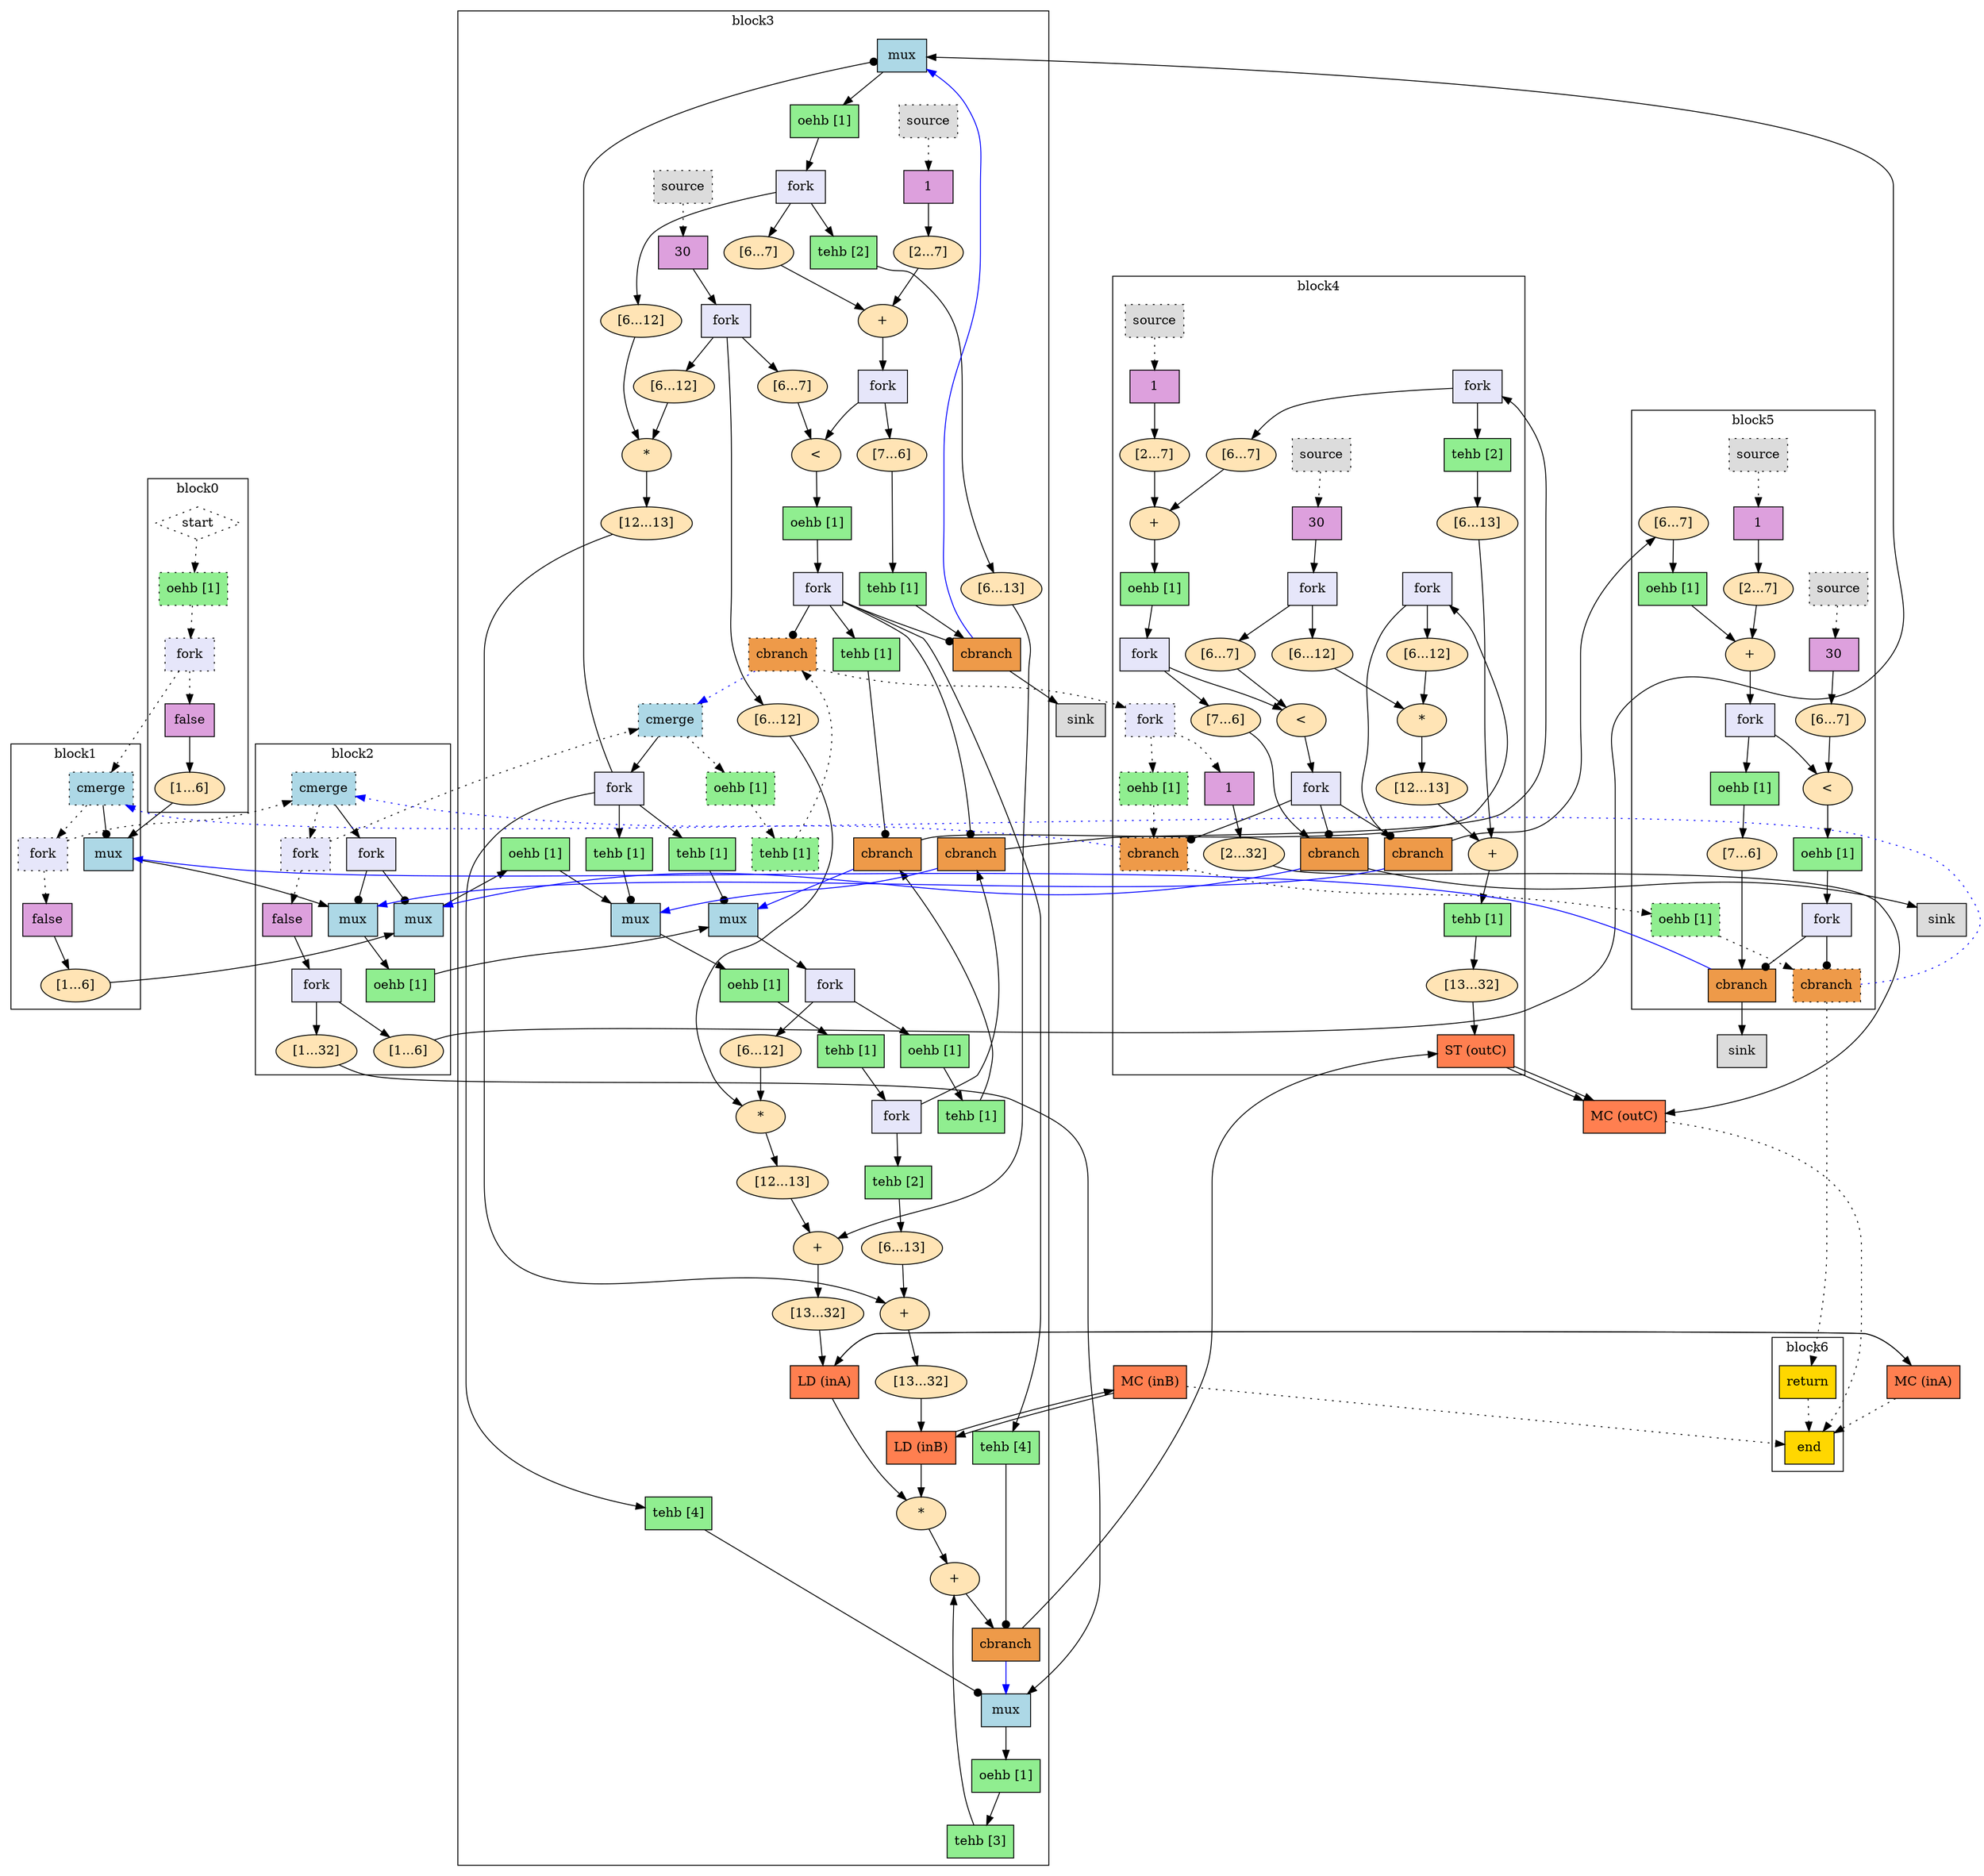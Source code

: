 Digraph G {
  splines=spline;
  compound=true; // Allow edges between clusters
  // Units/Channels in BB 0
  subgraph "cluster0" {
    label="block0"
    // Units from function arguments
    "start" [mlir_op="handshake.func", shape=diamond, label="start", style="dotted", ]
    // Units in BB 0
    "oehb0" [mlir_op="handshake.oehb", label="oehb [1]", fillcolor=lightgreen, shape="box", style="filled, dotted", ]
    "fork0" [mlir_op="handshake.fork", label="fork", fillcolor=lavender, shape="box", style="filled, dotted", ]
    "constant0" [mlir_op="handshake.constant", label="false", fillcolor=plum, shape="box", style="filled", ]
    "extsi10" [mlir_op="arith.extsi", label="[1...6]", fillcolor=moccasin, shape="oval", style="filled", ]
    // Channels from function arguments
    "start" -> "oehb0" [style="dotted", dir="both", arrowtail="none", arrowhead="normal", ]
    // Channels in BB 0
    "oehb0" -> "fork0" [style="dotted", dir="both", arrowtail="none", arrowhead="normal", ]
    "fork0" -> "constant0" [style="dotted", dir="both", arrowtail="none", arrowhead="normal", ]
    "constant0" -> "extsi10" [style="solid", dir="both", arrowtail="none", arrowhead="normal", ]
  }
  // Units/Channels in BB 1
  subgraph "cluster1" {
    label="block1"
    // Units in BB 1
    "mux7" [mlir_op="handshake.mux", label="mux", fillcolor=lightblue, shape="box", style="filled", ]
    "control_merge6" [mlir_op="handshake.control_merge", label="cmerge", fillcolor=lightblue, shape="box", style="filled, dotted", ]
    "fork1" [mlir_op="handshake.fork", label="fork", fillcolor=lavender, shape="box", style="filled, dotted", ]
    "constant1" [mlir_op="handshake.constant", label="false", fillcolor=plum, shape="box", style="filled", ]
    "extsi11" [mlir_op="arith.extsi", label="[1...6]", fillcolor=moccasin, shape="oval", style="filled", ]
    // Channels in BB 1
    "control_merge6" -> "fork1" [style="dotted", dir="both", arrowtail="none", arrowhead="normal", ]
    "control_merge6" -> "mux7" [style="solid", dir="both", arrowtail="none", arrowhead="dot", ]
    "fork1" -> "constant1" [style="dotted", dir="both", arrowtail="none", arrowhead="normal", ]
    "constant1" -> "extsi11" [style="solid", dir="both", arrowtail="none", arrowhead="normal", ]
  }
  // Units/Channels in BB 2
  subgraph "cluster2" {
    label="block2"
    // Units in BB 2
    "mux8" [mlir_op="handshake.mux", label="mux", fillcolor=lightblue, shape="box", style="filled", ]
    "mux9" [mlir_op="handshake.mux", label="mux", fillcolor=lightblue, shape="box", style="filled", ]
    "control_merge7" [mlir_op="handshake.control_merge", label="cmerge", fillcolor=lightblue, shape="box", style="filled, dotted", ]
    "fork2" [mlir_op="handshake.fork", label="fork", fillcolor=lavender, shape="box", style="filled", ]
    "fork3" [mlir_op="handshake.fork", label="fork", fillcolor=lavender, shape="box", style="filled, dotted", ]
    "constant3" [mlir_op="handshake.constant", label="false", fillcolor=plum, shape="box", style="filled", ]
    "fork4" [mlir_op="handshake.fork", label="fork", fillcolor=lavender, shape="box", style="filled", ]
    "extsi12" [mlir_op="arith.extsi", label="[1...6]", fillcolor=moccasin, shape="oval", style="filled", ]
    "extsi13" [mlir_op="arith.extsi", label="[1...32]", fillcolor=moccasin, shape="oval", style="filled", ]
    "oehb1" [mlir_op="handshake.oehb", label="oehb [1]", fillcolor=lightgreen, shape="box", style="filled", ]
    // Channels in BB 2
    "mux9" -> "oehb1" [style="solid", dir="both", arrowtail="none", arrowhead="normal", ]
    "control_merge7" -> "fork3" [style="dotted", dir="both", arrowtail="none", arrowhead="normal", ]
    "control_merge7" -> "fork2" [style="solid", dir="both", arrowtail="none", arrowhead="normal", ]
    "fork2" -> "mux9" [style="solid", dir="both", arrowtail="none", arrowhead="dot", ]
    "fork2" -> "mux8" [style="solid", dir="both", arrowtail="none", arrowhead="dot", ]
    "fork3" -> "constant3" [style="dotted", dir="both", arrowtail="none", arrowhead="normal", ]
    "constant3" -> "fork4" [style="solid", dir="both", arrowtail="none", arrowhead="normal", ]
    "fork4" -> "extsi12" [style="solid", dir="both", arrowtail="none", arrowhead="normal", ]
    "fork4" -> "extsi13" [style="solid", dir="both", arrowtail="none", arrowhead="normal", ]
  }
  // Units/Channels in BB 3
  subgraph "cluster3" {
    label="block3"
    // Units in BB 3
    "mux10" [mlir_op="handshake.mux", label="mux", fillcolor=lightblue, shape="box", style="filled", ]
    "oehb3" [mlir_op="handshake.oehb", label="oehb [1]", fillcolor=lightgreen, shape="box", style="filled", ]
    "fork5" [mlir_op="handshake.fork", label="fork", fillcolor=lavender, shape="box", style="filled", ]
    "tehb0" [mlir_op="handshake.tehb", label="tehb [2]", fillcolor=lightgreen, shape="box", style="filled", ]
    "extsi14" [mlir_op="arith.extsi", label="[6...13]", fillcolor=moccasin, shape="oval", style="filled", ]
    "extsi15" [mlir_op="arith.extsi", label="[6...7]", fillcolor=moccasin, shape="oval", style="filled", ]
    "extsi16" [mlir_op="arith.extsi", label="[6...12]", fillcolor=moccasin, shape="oval", style="filled", ]
    "tehb8" [mlir_op="handshake.tehb", label="tehb [4]", fillcolor=lightgreen, shape="box", style="filled", ]
    "mux4" [mlir_op="handshake.mux", label="mux", fillcolor=lightblue, shape="box", style="filled", ]
    "tehb6" [mlir_op="handshake.tehb", label="tehb [1]", fillcolor=lightgreen, shape="box", style="filled", ]
    "mux11" [mlir_op="handshake.mux", label="mux", fillcolor=lightblue, shape="box", style="filled", ]
    "fork6" [mlir_op="handshake.fork", label="fork", fillcolor=lavender, shape="box", style="filled", ]
    "extsi17" [mlir_op="arith.extsi", label="[6...12]", fillcolor=moccasin, shape="oval", style="filled", ]
    "oehb2" [mlir_op="handshake.oehb", label="oehb [1]", fillcolor=lightgreen, shape="box", style="filled", ]
    "tehb7" [mlir_op="handshake.tehb", label="tehb [1]", fillcolor=lightgreen, shape="box", style="filled", ]
    "mux12" [mlir_op="handshake.mux", label="mux", fillcolor=lightblue, shape="box", style="filled", ]
    "oehb6" [mlir_op="handshake.oehb", label="oehb [1]", fillcolor=lightgreen, shape="box", style="filled", ]
    "tehb3" [mlir_op="handshake.tehb", label="tehb [1]", fillcolor=lightgreen, shape="box", style="filled", ]
    "fork7" [mlir_op="handshake.fork", label="fork", fillcolor=lavender, shape="box", style="filled", ]
    "tehb4" [mlir_op="handshake.tehb", label="tehb [2]", fillcolor=lightgreen, shape="box", style="filled", ]
    "extsi18" [mlir_op="arith.extsi", label="[6...13]", fillcolor=moccasin, shape="oval", style="filled", ]
    "control_merge8" [mlir_op="handshake.control_merge", label="cmerge", fillcolor=lightblue, shape="box", style="filled, dotted", ]
    "fork8" [mlir_op="handshake.fork", label="fork", fillcolor=lavender, shape="box", style="filled", ]
    "source0" [mlir_op="handshake.source", label="source", fillcolor=gainsboro, shape="box", style="filled, dotted", ]
    "constant14" [mlir_op="handshake.constant", label="30", fillcolor=plum, shape="box", style="filled", ]
    "fork9" [mlir_op="handshake.fork", label="fork", fillcolor=lavender, shape="box", style="filled", ]
    "extsi19" [mlir_op="arith.extsi", label="[6...12]", fillcolor=moccasin, shape="oval", style="filled", ]
    "extsi20" [mlir_op="arith.extsi", label="[6...7]", fillcolor=moccasin, shape="oval", style="filled", ]
    "extsi21" [mlir_op="arith.extsi", label="[6...12]", fillcolor=moccasin, shape="oval", style="filled", ]
    "source1" [mlir_op="handshake.source", label="source", fillcolor=gainsboro, shape="box", style="filled, dotted", ]
    "constant15" [mlir_op="handshake.constant", label="1", fillcolor=plum, shape="box", style="filled", ]
    "extsi22" [mlir_op="arith.extsi", label="[2...7]", fillcolor=moccasin, shape="oval", style="filled", ]
    "muli4" [mlir_op="arith.muli", label="*", fillcolor=moccasin, shape="oval", style="filled", ]
    "extsi23" [mlir_op="arith.extsi", label="[12...13]", fillcolor=moccasin, shape="oval", style="filled", ]
    "addi7" [mlir_op="arith.addi", label="+", fillcolor=moccasin, shape="oval", style="filled", ]
    "extsi24" [mlir_op="arith.extsi", label="[13...32]", fillcolor=moccasin, shape="oval", style="filled", ]
    "mc_load0" [mlir_op="handshake.mc_load", label="LD (inA)", fillcolor=coral, shape="box", style="filled", ]
    "muli5" [mlir_op="arith.muli", label="*", fillcolor=moccasin, shape="oval", style="filled", ]
    "extsi25" [mlir_op="arith.extsi", label="[12...13]", fillcolor=moccasin, shape="oval", style="filled", ]
    "addi8" [mlir_op="arith.addi", label="+", fillcolor=moccasin, shape="oval", style="filled", ]
    "extsi26" [mlir_op="arith.extsi", label="[13...32]", fillcolor=moccasin, shape="oval", style="filled", ]
    "mc_load1" [mlir_op="handshake.mc_load", label="LD (inB)", fillcolor=coral, shape="box", style="filled", ]
    "muli0" [mlir_op="arith.muli", label="*", fillcolor=moccasin, shape="oval", style="filled", ]
    "oehb4" [mlir_op="handshake.oehb", label="oehb [1]", fillcolor=lightgreen, shape="box", style="filled", ]
    "tehb1" [mlir_op="handshake.tehb", label="tehb [3]", fillcolor=lightgreen, shape="box", style="filled", ]
    "addi0" [mlir_op="arith.addi", label="+", fillcolor=moccasin, shape="oval", style="filled", ]
    "addi9" [mlir_op="arith.addi", label="+", fillcolor=moccasin, shape="oval", style="filled", ]
    "fork10" [mlir_op="handshake.fork", label="fork", fillcolor=lavender, shape="box", style="filled", ]
    "trunci0" [mlir_op="arith.trunci", label="[7...6]", fillcolor=moccasin, shape="oval", style="filled", ]
    "cmpi3" [mlir_op="arith.cmpi<", label="<", fillcolor=moccasin, shape="oval", style="filled", ]
    "oehb8" [mlir_op="handshake.oehb", label="oehb [1]", fillcolor=lightgreen, shape="box", style="filled", ]
    "fork11" [mlir_op="handshake.fork", label="fork", fillcolor=lavender, shape="box", style="filled", ]
    "tehb9" [mlir_op="handshake.tehb", label="tehb [1]", fillcolor=lightgreen, shape="box", style="filled", ]
    "cond_br0" [mlir_op="handshake.cond_br", label="cbranch", fillcolor=tan2, shape="box", style="filled", ]
    "tehb11" [mlir_op="handshake.tehb", label="tehb [4]", fillcolor=lightgreen, shape="box", style="filled", ]
    "cond_br4" [mlir_op="handshake.cond_br", label="cbranch", fillcolor=tan2, shape="box", style="filled", ]
    "oehb5" [mlir_op="handshake.oehb", label="oehb [1]", fillcolor=lightgreen, shape="box", style="filled", ]
    "tehb2" [mlir_op="handshake.tehb", label="tehb [1]", fillcolor=lightgreen, shape="box", style="filled", ]
    "tehb10" [mlir_op="handshake.tehb", label="tehb [1]", fillcolor=lightgreen, shape="box", style="filled", ]
    "cond_br1" [mlir_op="handshake.cond_br", label="cbranch", fillcolor=tan2, shape="box", style="filled", ]
    "cond_br2" [mlir_op="handshake.cond_br", label="cbranch", fillcolor=tan2, shape="box", style="filled", ]
    "oehb7" [mlir_op="handshake.oehb", label="oehb [1]", fillcolor=lightgreen, shape="box", style="filled, dotted", ]
    "tehb5" [mlir_op="handshake.tehb", label="tehb [1]", fillcolor=lightgreen, shape="box", style="filled, dotted", ]
    "cond_br7" [mlir_op="handshake.cond_br", label="cbranch", fillcolor=tan2, shape="box", style="filled, dotted", ]
    // Channels in BB 3
    "mux10" -> "oehb3" [style="solid", dir="both", arrowtail="none", arrowhead="normal", ]
    "oehb3" -> "fork5" [style="solid", dir="both", arrowtail="none", arrowhead="normal", ]
    "fork5" -> "tehb0" [style="solid", dir="both", arrowtail="none", arrowhead="normal", ]
    "fork5" -> "extsi15" [style="solid", dir="both", arrowtail="none", arrowhead="normal", ]
    "fork5" -> "extsi16" [style="solid", dir="both", arrowtail="none", arrowhead="normal", ]
    "tehb0" -> "extsi14" [style="solid", dir="both", arrowtail="none", arrowhead="normal", ]
    "extsi14" -> "addi7" [style="solid", dir="both", arrowtail="none", arrowhead="normal", ]
    "extsi15" -> "addi9" [style="solid", dir="both", arrowtail="none", arrowhead="normal", ]
    "extsi16" -> "muli5" [style="solid", dir="both", arrowtail="none", arrowhead="normal", ]
    "tehb8" -> "mux4" [style="solid", dir="both", arrowtail="none", arrowhead="dot", ]
    "mux4" -> "oehb4" [style="solid", dir="both", arrowtail="none", arrowhead="normal", ]
    "tehb6" -> "mux11" [style="solid", dir="both", arrowtail="none", arrowhead="dot", ]
    "mux11" -> "fork6" [style="solid", dir="both", arrowtail="none", arrowhead="normal", ]
    "fork6" -> "oehb5" [style="solid", dir="both", arrowtail="none", arrowhead="normal", ]
    "fork6" -> "extsi17" [style="solid", dir="both", arrowtail="none", arrowhead="normal", ]
    "extsi17" -> "muli4" [style="solid", dir="both", arrowtail="none", arrowhead="normal", ]
    "oehb2" -> "mux12" [style="solid", dir="both", arrowtail="none", arrowhead="normal", ]
    "tehb7" -> "mux12" [style="solid", dir="both", arrowtail="none", arrowhead="dot", ]
    "mux12" -> "oehb6" [style="solid", dir="both", arrowtail="none", arrowhead="normal", ]
    "oehb6" -> "tehb3" [style="solid", dir="both", arrowtail="none", arrowhead="normal", ]
    "tehb3" -> "fork7" [style="solid", dir="both", arrowtail="none", arrowhead="normal", ]
    "fork7" -> "cond_br2" [style="solid", dir="both", arrowtail="none", arrowhead="normal", ]
    "fork7" -> "tehb4" [style="solid", dir="both", arrowtail="none", arrowhead="normal", ]
    "tehb4" -> "extsi18" [style="solid", dir="both", arrowtail="none", arrowhead="normal", ]
    "extsi18" -> "addi8" [style="solid", dir="both", arrowtail="none", arrowhead="normal", ]
    "control_merge8" -> "oehb7" [style="dotted", dir="both", arrowtail="none", arrowhead="normal", ]
    "control_merge8" -> "fork8" [style="solid", dir="both", arrowtail="none", arrowhead="normal", ]
    "fork8" -> "tehb6" [style="solid", dir="both", arrowtail="none", arrowhead="normal", ]
    "fork8" -> "tehb7" [style="solid", dir="both", arrowtail="none", arrowhead="normal", ]
    "fork8" -> "mux10" [style="solid", dir="both", arrowtail="none", arrowhead="dot", ]
    "fork8" -> "tehb8" [style="solid", dir="both", arrowtail="none", arrowhead="normal", ]
    "source0" -> "constant14" [style="dotted", dir="both", arrowtail="none", arrowhead="normal", ]
    "constant14" -> "fork9" [style="solid", dir="both", arrowtail="none", arrowhead="normal", ]
    "fork9" -> "extsi19" [style="solid", dir="both", arrowtail="none", arrowhead="normal", ]
    "fork9" -> "extsi20" [style="solid", dir="both", arrowtail="none", arrowhead="normal", ]
    "fork9" -> "extsi21" [style="solid", dir="both", arrowtail="none", arrowhead="normal", ]
    "extsi19" -> "muli4" [style="solid", dir="both", arrowtail="none", arrowhead="normal", ]
    "extsi20" -> "cmpi3" [style="solid", dir="both", arrowtail="none", arrowhead="normal", ]
    "extsi21" -> "muli5" [style="solid", dir="both", arrowtail="none", arrowhead="normal", ]
    "source1" -> "constant15" [style="dotted", dir="both", arrowtail="none", arrowhead="normal", ]
    "constant15" -> "extsi22" [style="solid", dir="both", arrowtail="none", arrowhead="normal", ]
    "extsi22" -> "addi9" [style="solid", dir="both", arrowtail="none", arrowhead="normal", ]
    "muli4" -> "extsi23" [style="solid", dir="both", arrowtail="none", arrowhead="normal", ]
    "extsi23" -> "addi7" [style="solid", dir="both", arrowtail="none", arrowhead="normal", ]
    "addi7" -> "extsi24" [style="solid", dir="both", arrowtail="none", arrowhead="normal", ]
    "extsi24" -> "mc_load0" [style="solid", dir="both", arrowtail="none", arrowhead="normal", ]
    "mc_load0" -> "muli0" [style="solid", dir="both", arrowtail="none", arrowhead="normal", ]
    "muli5" -> "extsi25" [style="solid", dir="both", arrowtail="none", arrowhead="normal", ]
    "extsi25" -> "addi8" [style="solid", dir="both", arrowtail="none", arrowhead="normal", ]
    "addi8" -> "extsi26" [style="solid", dir="both", arrowtail="none", arrowhead="normal", ]
    "extsi26" -> "mc_load1" [style="solid", dir="both", arrowtail="none", arrowhead="normal", ]
    "mc_load1" -> "muli0" [style="solid", dir="both", arrowtail="none", arrowhead="normal", ]
    "muli0" -> "addi0" [style="solid", dir="both", arrowtail="none", arrowhead="normal", ]
    "oehb4" -> "tehb1" [style="solid", dir="both", arrowtail="none", arrowhead="normal", ]
    "tehb1" -> "addi0" [style="solid", dir="both", arrowtail="none", arrowhead="normal", ]
    "addi0" -> "cond_br4" [style="solid", dir="both", arrowtail="none", arrowhead="normal", ]
    "addi9" -> "fork10" [style="solid", dir="both", arrowtail="none", arrowhead="normal", ]
    "fork10" -> "trunci0" [style="solid", dir="both", arrowtail="none", arrowhead="normal", ]
    "fork10" -> "cmpi3" [style="solid", dir="both", arrowtail="none", arrowhead="normal", ]
    "trunci0" -> "tehb9" [style="solid", dir="both", arrowtail="none", arrowhead="normal", ]
    "cmpi3" -> "oehb8" [style="solid", dir="both", arrowtail="none", arrowhead="normal", ]
    "oehb8" -> "fork11" [style="solid", dir="both", arrowtail="none", arrowhead="normal", ]
    "fork11" -> "cond_br0" [style="solid", dir="both", arrowtail="none", arrowhead="dot", ]
    "fork11" -> "tehb10" [style="solid", dir="both", arrowtail="none", arrowhead="normal", ]
    "fork11" -> "cond_br2" [style="solid", dir="both", arrowtail="none", arrowhead="dot", ]
    "fork11" -> "tehb11" [style="solid", dir="both", arrowtail="none", arrowhead="normal", ]
    "fork11" -> "cond_br7" [style="solid", dir="both", arrowtail="none", arrowhead="dot", ]
    "tehb9" -> "cond_br0" [style="solid", dir="both", arrowtail="none", arrowhead="normal", ]
    "cond_br0" -> "mux10" [style="solid", dir="both", arrowtail="none", arrowhead="normal",  color="blue"]
    "tehb11" -> "cond_br4" [style="solid", dir="both", arrowtail="none", arrowhead="dot", ]
    "cond_br4" -> "mux4" [style="solid", dir="both", arrowtail="none", arrowhead="normal",  color="blue"]
    "oehb5" -> "tehb2" [style="solid", dir="both", arrowtail="none", arrowhead="normal", ]
    "tehb2" -> "cond_br1" [style="solid", dir="both", arrowtail="none", arrowhead="normal", ]
    "tehb10" -> "cond_br1" [style="solid", dir="both", arrowtail="none", arrowhead="dot", ]
    "cond_br1" -> "mux11" [style="solid", dir="both", arrowtail="none", arrowhead="normal",  color="blue"]
    "cond_br2" -> "mux12" [style="solid", dir="both", arrowtail="none", arrowhead="normal",  color="blue"]
    "oehb7" -> "tehb5" [style="dotted", dir="both", arrowtail="none", arrowhead="normal", ]
    "tehb5" -> "cond_br7" [style="dotted", dir="both", arrowtail="none", arrowhead="normal", ]
    "cond_br7" -> "control_merge8" [style="dotted", dir="both", arrowtail="none", arrowhead="normal",  color="blue"]
  }
  // Units/Channels in BB 4
  subgraph "cluster4" {
    label="block4"
    // Units in BB 4
    "fork12" [mlir_op="handshake.fork", label="fork", fillcolor=lavender, shape="box", style="filled", ]
    "extsi27" [mlir_op="arith.extsi", label="[6...12]", fillcolor=moccasin, shape="oval", style="filled", ]
    "fork13" [mlir_op="handshake.fork", label="fork", fillcolor=lavender, shape="box", style="filled", ]
    "tehb12" [mlir_op="handshake.tehb", label="tehb [2]", fillcolor=lightgreen, shape="box", style="filled", ]
    "extsi28" [mlir_op="arith.extsi", label="[6...13]", fillcolor=moccasin, shape="oval", style="filled", ]
    "extsi29" [mlir_op="arith.extsi", label="[6...7]", fillcolor=moccasin, shape="oval", style="filled", ]
    "fork14" [mlir_op="handshake.fork", label="fork", fillcolor=lavender, shape="box", style="filled, dotted", ]
    "constant16" [mlir_op="handshake.constant", label="1", fillcolor=plum, shape="box", style="filled", ]
    "extsi5" [mlir_op="arith.extsi", label="[2...32]", fillcolor=moccasin, shape="oval", style="filled", ]
    "source2" [mlir_op="handshake.source", label="source", fillcolor=gainsboro, shape="box", style="filled, dotted", ]
    "constant17" [mlir_op="handshake.constant", label="30", fillcolor=plum, shape="box", style="filled", ]
    "fork15" [mlir_op="handshake.fork", label="fork", fillcolor=lavender, shape="box", style="filled", ]
    "extsi30" [mlir_op="arith.extsi", label="[6...12]", fillcolor=moccasin, shape="oval", style="filled", ]
    "extsi31" [mlir_op="arith.extsi", label="[6...7]", fillcolor=moccasin, shape="oval", style="filled", ]
    "source3" [mlir_op="handshake.source", label="source", fillcolor=gainsboro, shape="box", style="filled, dotted", ]
    "constant18" [mlir_op="handshake.constant", label="1", fillcolor=plum, shape="box", style="filled", ]
    "extsi32" [mlir_op="arith.extsi", label="[2...7]", fillcolor=moccasin, shape="oval", style="filled", ]
    "muli6" [mlir_op="arith.muli", label="*", fillcolor=moccasin, shape="oval", style="filled", ]
    "extsi33" [mlir_op="arith.extsi", label="[12...13]", fillcolor=moccasin, shape="oval", style="filled", ]
    "addi10" [mlir_op="arith.addi", label="+", fillcolor=moccasin, shape="oval", style="filled", ]
    "tehb13" [mlir_op="handshake.tehb", label="tehb [1]", fillcolor=lightgreen, shape="box", style="filled", ]
    "extsi34" [mlir_op="arith.extsi", label="[13...32]", fillcolor=moccasin, shape="oval", style="filled", ]
    "mc_store0" [mlir_op="handshake.mc_store", label="ST (outC)", fillcolor=coral, shape="box", style="filled", ]
    "addi11" [mlir_op="arith.addi", label="+", fillcolor=moccasin, shape="oval", style="filled", ]
    "oehb10" [mlir_op="handshake.oehb", label="oehb [1]", fillcolor=lightgreen, shape="box", style="filled", ]
    "fork16" [mlir_op="handshake.fork", label="fork", fillcolor=lavender, shape="box", style="filled", ]
    "trunci1" [mlir_op="arith.trunci", label="[7...6]", fillcolor=moccasin, shape="oval", style="filled", ]
    "cmpi4" [mlir_op="arith.cmpi<", label="<", fillcolor=moccasin, shape="oval", style="filled", ]
    "fork17" [mlir_op="handshake.fork", label="fork", fillcolor=lavender, shape="box", style="filled", ]
    "cond_br13" [mlir_op="handshake.cond_br", label="cbranch", fillcolor=tan2, shape="box", style="filled", ]
    "cond_br14" [mlir_op="handshake.cond_br", label="cbranch", fillcolor=tan2, shape="box", style="filled", ]
    "oehb9" [mlir_op="handshake.oehb", label="oehb [1]", fillcolor=lightgreen, shape="box", style="filled, dotted", ]
    "cond_br10" [mlir_op="handshake.cond_br", label="cbranch", fillcolor=tan2, shape="box", style="filled, dotted", ]
    // Channels in BB 4
    "fork12" -> "cond_br14" [style="solid", dir="both", arrowtail="none", arrowhead="normal", ]
    "fork12" -> "extsi27" [style="solid", dir="both", arrowtail="none", arrowhead="normal", ]
    "extsi27" -> "muli6" [style="solid", dir="both", arrowtail="none", arrowhead="normal", ]
    "fork13" -> "tehb12" [style="solid", dir="both", arrowtail="none", arrowhead="normal", ]
    "fork13" -> "extsi29" [style="solid", dir="both", arrowtail="none", arrowhead="normal", ]
    "tehb12" -> "extsi28" [style="solid", dir="both", arrowtail="none", arrowhead="normal", ]
    "extsi28" -> "addi10" [style="solid", dir="both", arrowtail="none", arrowhead="normal", ]
    "extsi29" -> "addi11" [style="solid", dir="both", arrowtail="none", arrowhead="normal", ]
    "fork14" -> "oehb9" [style="dotted", dir="both", arrowtail="none", arrowhead="normal", ]
    "fork14" -> "constant16" [style="dotted", dir="both", arrowtail="none", arrowhead="normal", ]
    "constant16" -> "extsi5" [style="solid", dir="both", arrowtail="none", arrowhead="normal", ]
    "source2" -> "constant17" [style="dotted", dir="both", arrowtail="none", arrowhead="normal", ]
    "constant17" -> "fork15" [style="solid", dir="both", arrowtail="none", arrowhead="normal", ]
    "fork15" -> "extsi30" [style="solid", dir="both", arrowtail="none", arrowhead="normal", ]
    "fork15" -> "extsi31" [style="solid", dir="both", arrowtail="none", arrowhead="normal", ]
    "extsi30" -> "muli6" [style="solid", dir="both", arrowtail="none", arrowhead="normal", ]
    "extsi31" -> "cmpi4" [style="solid", dir="both", arrowtail="none", arrowhead="normal", ]
    "source3" -> "constant18" [style="dotted", dir="both", arrowtail="none", arrowhead="normal", ]
    "constant18" -> "extsi32" [style="solid", dir="both", arrowtail="none", arrowhead="normal", ]
    "extsi32" -> "addi11" [style="solid", dir="both", arrowtail="none", arrowhead="normal", ]
    "muli6" -> "extsi33" [style="solid", dir="both", arrowtail="none", arrowhead="normal", ]
    "extsi33" -> "addi10" [style="solid", dir="both", arrowtail="none", arrowhead="normal", ]
    "addi10" -> "tehb13" [style="solid", dir="both", arrowtail="none", arrowhead="normal", ]
    "tehb13" -> "extsi34" [style="solid", dir="both", arrowtail="none", arrowhead="normal", ]
    "extsi34" -> "mc_store0" [style="solid", dir="both", arrowtail="none", arrowhead="normal", ]
    "addi11" -> "oehb10" [style="solid", dir="both", arrowtail="none", arrowhead="normal", ]
    "oehb10" -> "fork16" [style="solid", dir="both", arrowtail="none", arrowhead="normal", ]
    "fork16" -> "trunci1" [style="solid", dir="both", arrowtail="none", arrowhead="normal", ]
    "fork16" -> "cmpi4" [style="solid", dir="both", arrowtail="none", arrowhead="normal", ]
    "trunci1" -> "cond_br13" [style="solid", dir="both", arrowtail="none", arrowhead="normal", ]
    "cmpi4" -> "fork17" [style="solid", dir="both", arrowtail="none", arrowhead="normal", ]
    "fork17" -> "cond_br13" [style="solid", dir="both", arrowtail="none", arrowhead="dot", ]
    "fork17" -> "cond_br14" [style="solid", dir="both", arrowtail="none", arrowhead="dot", ]
    "fork17" -> "cond_br10" [style="solid", dir="both", arrowtail="none", arrowhead="dot", ]
    "oehb9" -> "cond_br10" [style="dotted", dir="both", arrowtail="none", arrowhead="normal", ]
  }
  // Units/Channels in BB 5
  subgraph "cluster5" {
    label="block5"
    // Units in BB 5
    "extsi35" [mlir_op="arith.extsi", label="[6...7]", fillcolor=moccasin, shape="oval", style="filled", ]
    "source4" [mlir_op="handshake.source", label="source", fillcolor=gainsboro, shape="box", style="filled, dotted", ]
    "constant19" [mlir_op="handshake.constant", label="30", fillcolor=plum, shape="box", style="filled", ]
    "extsi36" [mlir_op="arith.extsi", label="[6...7]", fillcolor=moccasin, shape="oval", style="filled", ]
    "source5" [mlir_op="handshake.source", label="source", fillcolor=gainsboro, shape="box", style="filled, dotted", ]
    "constant20" [mlir_op="handshake.constant", label="1", fillcolor=plum, shape="box", style="filled", ]
    "extsi37" [mlir_op="arith.extsi", label="[2...7]", fillcolor=moccasin, shape="oval", style="filled", ]
    "oehb11" [mlir_op="handshake.oehb", label="oehb [1]", fillcolor=lightgreen, shape="box", style="filled", ]
    "addi12" [mlir_op="arith.addi", label="+", fillcolor=moccasin, shape="oval", style="filled", ]
    "fork18" [mlir_op="handshake.fork", label="fork", fillcolor=lavender, shape="box", style="filled", ]
    "oehb13" [mlir_op="handshake.oehb", label="oehb [1]", fillcolor=lightgreen, shape="box", style="filled", ]
    "trunci2" [mlir_op="arith.trunci", label="[7...6]", fillcolor=moccasin, shape="oval", style="filled", ]
    "cmpi5" [mlir_op="arith.cmpi<", label="<", fillcolor=moccasin, shape="oval", style="filled", ]
    "oehb14" [mlir_op="handshake.oehb", label="oehb [1]", fillcolor=lightgreen, shape="box", style="filled", ]
    "fork19" [mlir_op="handshake.fork", label="fork", fillcolor=lavender, shape="box", style="filled", ]
    "cond_br15" [mlir_op="handshake.cond_br", label="cbranch", fillcolor=tan2, shape="box", style="filled", ]
    "oehb12" [mlir_op="handshake.oehb", label="oehb [1]", fillcolor=lightgreen, shape="box", style="filled, dotted", ]
    "cond_br12" [mlir_op="handshake.cond_br", label="cbranch", fillcolor=tan2, shape="box", style="filled, dotted", ]
    // Channels in BB 5
    "extsi35" -> "oehb11" [style="solid", dir="both", arrowtail="none", arrowhead="normal", ]
    "source4" -> "constant19" [style="dotted", dir="both", arrowtail="none", arrowhead="normal", ]
    "constant19" -> "extsi36" [style="solid", dir="both", arrowtail="none", arrowhead="normal", ]
    "extsi36" -> "cmpi5" [style="solid", dir="both", arrowtail="none", arrowhead="normal", ]
    "source5" -> "constant20" [style="dotted", dir="both", arrowtail="none", arrowhead="normal", ]
    "constant20" -> "extsi37" [style="solid", dir="both", arrowtail="none", arrowhead="normal", ]
    "extsi37" -> "addi12" [style="solid", dir="both", arrowtail="none", arrowhead="normal", ]
    "oehb11" -> "addi12" [style="solid", dir="both", arrowtail="none", arrowhead="normal", ]
    "addi12" -> "fork18" [style="solid", dir="both", arrowtail="none", arrowhead="normal", ]
    "fork18" -> "oehb13" [style="solid", dir="both", arrowtail="none", arrowhead="normal", ]
    "fork18" -> "cmpi5" [style="solid", dir="both", arrowtail="none", arrowhead="normal", ]
    "oehb13" -> "trunci2" [style="solid", dir="both", arrowtail="none", arrowhead="normal", ]
    "trunci2" -> "cond_br15" [style="solid", dir="both", arrowtail="none", arrowhead="normal", ]
    "cmpi5" -> "oehb14" [style="solid", dir="both", arrowtail="none", arrowhead="normal", ]
    "oehb14" -> "fork19" [style="solid", dir="both", arrowtail="none", arrowhead="normal", ]
    "fork19" -> "cond_br15" [style="solid", dir="both", arrowtail="none", arrowhead="dot", ]
    "fork19" -> "cond_br12" [style="solid", dir="both", arrowtail="none", arrowhead="dot", ]
    "oehb12" -> "cond_br12" [style="dotted", dir="both", arrowtail="none", arrowhead="normal", ]
  }
  // Units/Channels in BB 6
  subgraph "cluster6" {
    label="block6"
    // Units in BB 6
    "return1" [mlir_op="handshake.return", label="return", fillcolor=gold, shape="box", style="filled", ]
    "end0" [mlir_op="handshake.end", label="end", fillcolor=gold, shape="box", style="filled", ]
    // Channels in BB 6
    "return1" -> "end0" [style="dotted", dir="both", arrowtail="none", arrowhead="normal", ]
  }
  // Units outside of all basic blocks
  "mem_controller0" [mlir_op="handshake.mem_controller", label="MC (outC)", fillcolor=coral, shape="box", style="filled", ]
  "mem_controller1" [mlir_op="handshake.mem_controller", label="MC (inB)", fillcolor=coral, shape="box", style="filled", ]
  "mem_controller2" [mlir_op="handshake.mem_controller", label="MC (inA)", fillcolor=coral, shape="box", style="filled", ]
  "sink0" [mlir_op="handshake.sink", label="sink", fillcolor=gainsboro, shape="box", style="filled", ]
  "sink1" [mlir_op="handshake.sink", label="sink", fillcolor=gainsboro, shape="box", style="filled", ]
  "sink2" [mlir_op="handshake.sink", label="sink", fillcolor=gainsboro, shape="box", style="filled", ]
  // Channels outgoing of BB 0
  "fork0" -> "control_merge6" [style="dotted", dir="both", arrowtail="none", arrowhead="normal", ]
  "extsi10" -> "mux7" [style="solid", dir="both", arrowtail="none", arrowhead="normal", ]
  // Channels outgoing of BB 1
  "mux7" -> "mux9" [style="solid", dir="both", arrowtail="none", arrowhead="normal", ]
  "fork1" -> "control_merge7" [style="dotted", dir="both", arrowtail="none", arrowhead="normal", ]
  "extsi11" -> "mux8" [style="solid", dir="both", arrowtail="none", arrowhead="normal", ]
  // Channels outgoing of BB 2
  "mux8" -> "oehb2" [style="solid", dir="both", arrowtail="none", arrowhead="normal", ]
  "fork3" -> "control_merge8" [style="dotted", dir="both", arrowtail="none", arrowhead="normal", ]
  "extsi12" -> "mux10" [style="solid", dir="both", arrowtail="none", arrowhead="normal", ]
  "extsi13" -> "mux4" [style="solid", dir="both", arrowtail="none", arrowhead="normal", ]
  "oehb1" -> "mux11" [style="solid", dir="both", arrowtail="none", arrowhead="normal", ]
  // Channels outgoing of BB 3
  "mc_load0" -> "mem_controller2" [style="solid", dir="both", arrowtail="none", arrowhead="normal", ]
  "mc_load1" -> "mem_controller1" [style="solid", dir="both", arrowtail="none", arrowhead="normal", ]
  "cond_br0" -> "sink0" [style="solid", dir="both", arrowtail="none", arrowhead="normal", ]
  "cond_br4" -> "mc_store0" [style="solid", dir="both", arrowtail="none", arrowhead="normal", ]
  "cond_br1" -> "fork12" [style="solid", dir="both", arrowtail="none", arrowhead="normal", ]
  "cond_br2" -> "fork13" [style="solid", dir="both", arrowtail="none", arrowhead="normal", ]
  "cond_br7" -> "fork14" [style="dotted", dir="both", arrowtail="none", arrowhead="normal", ]
  // Channels outgoing of BB 4
  "extsi5" -> "mem_controller0" [style="solid", dir="both", arrowtail="none", arrowhead="normal", ]
  "mc_store0" -> "mem_controller0" [style="solid", dir="both", arrowtail="none", arrowhead="normal", ]
  "mc_store0" -> "mem_controller0" [style="solid", dir="both", arrowtail="none", arrowhead="normal", ]
  "cond_br13" -> "mux8" [style="solid", dir="both", arrowtail="none", arrowhead="normal",  color="blue"]
  "cond_br13" -> "sink1" [style="solid", dir="both", arrowtail="none", arrowhead="normal", ]
  "cond_br14" -> "mux9" [style="solid", dir="both", arrowtail="none", arrowhead="normal",  color="blue"]
  "cond_br14" -> "extsi35" [style="solid", dir="both", arrowtail="none", arrowhead="normal", ]
  "cond_br10" -> "control_merge7" [style="dotted", dir="both", arrowtail="none", arrowhead="normal",  color="blue"]
  "cond_br10" -> "oehb12" [style="dotted", dir="both", arrowtail="none", arrowhead="normal", ]
  // Channels outgoing of BB 5
  "cond_br15" -> "mux7" [style="solid", dir="both", arrowtail="none", arrowhead="normal",  color="blue"]
  "cond_br15" -> "sink2" [style="solid", dir="both", arrowtail="none", arrowhead="normal", ]
  "cond_br12" -> "control_merge6" [style="dotted", dir="both", arrowtail="none", arrowhead="normal",  color="blue"]
  "cond_br12" -> "return1" [style="dotted", dir="both", arrowtail="none", arrowhead="normal", ]
  // Channels outside of all basic blocks
  "mem_controller0" -> "end0" [style="dotted", dir="both", arrowtail="none", arrowhead="normal", ]
  "mem_controller1" -> "mc_load1" [style="solid", dir="both", arrowtail="none", arrowhead="normal", ]
  "mem_controller1" -> "end0" [style="dotted", dir="both", arrowtail="none", arrowhead="normal", ]
  "mem_controller2" -> "mc_load0" [style="solid", dir="both", arrowtail="none", arrowhead="normal", ]
  "mem_controller2" -> "end0" [style="dotted", dir="both", arrowtail="none", arrowhead="normal", ]
}
